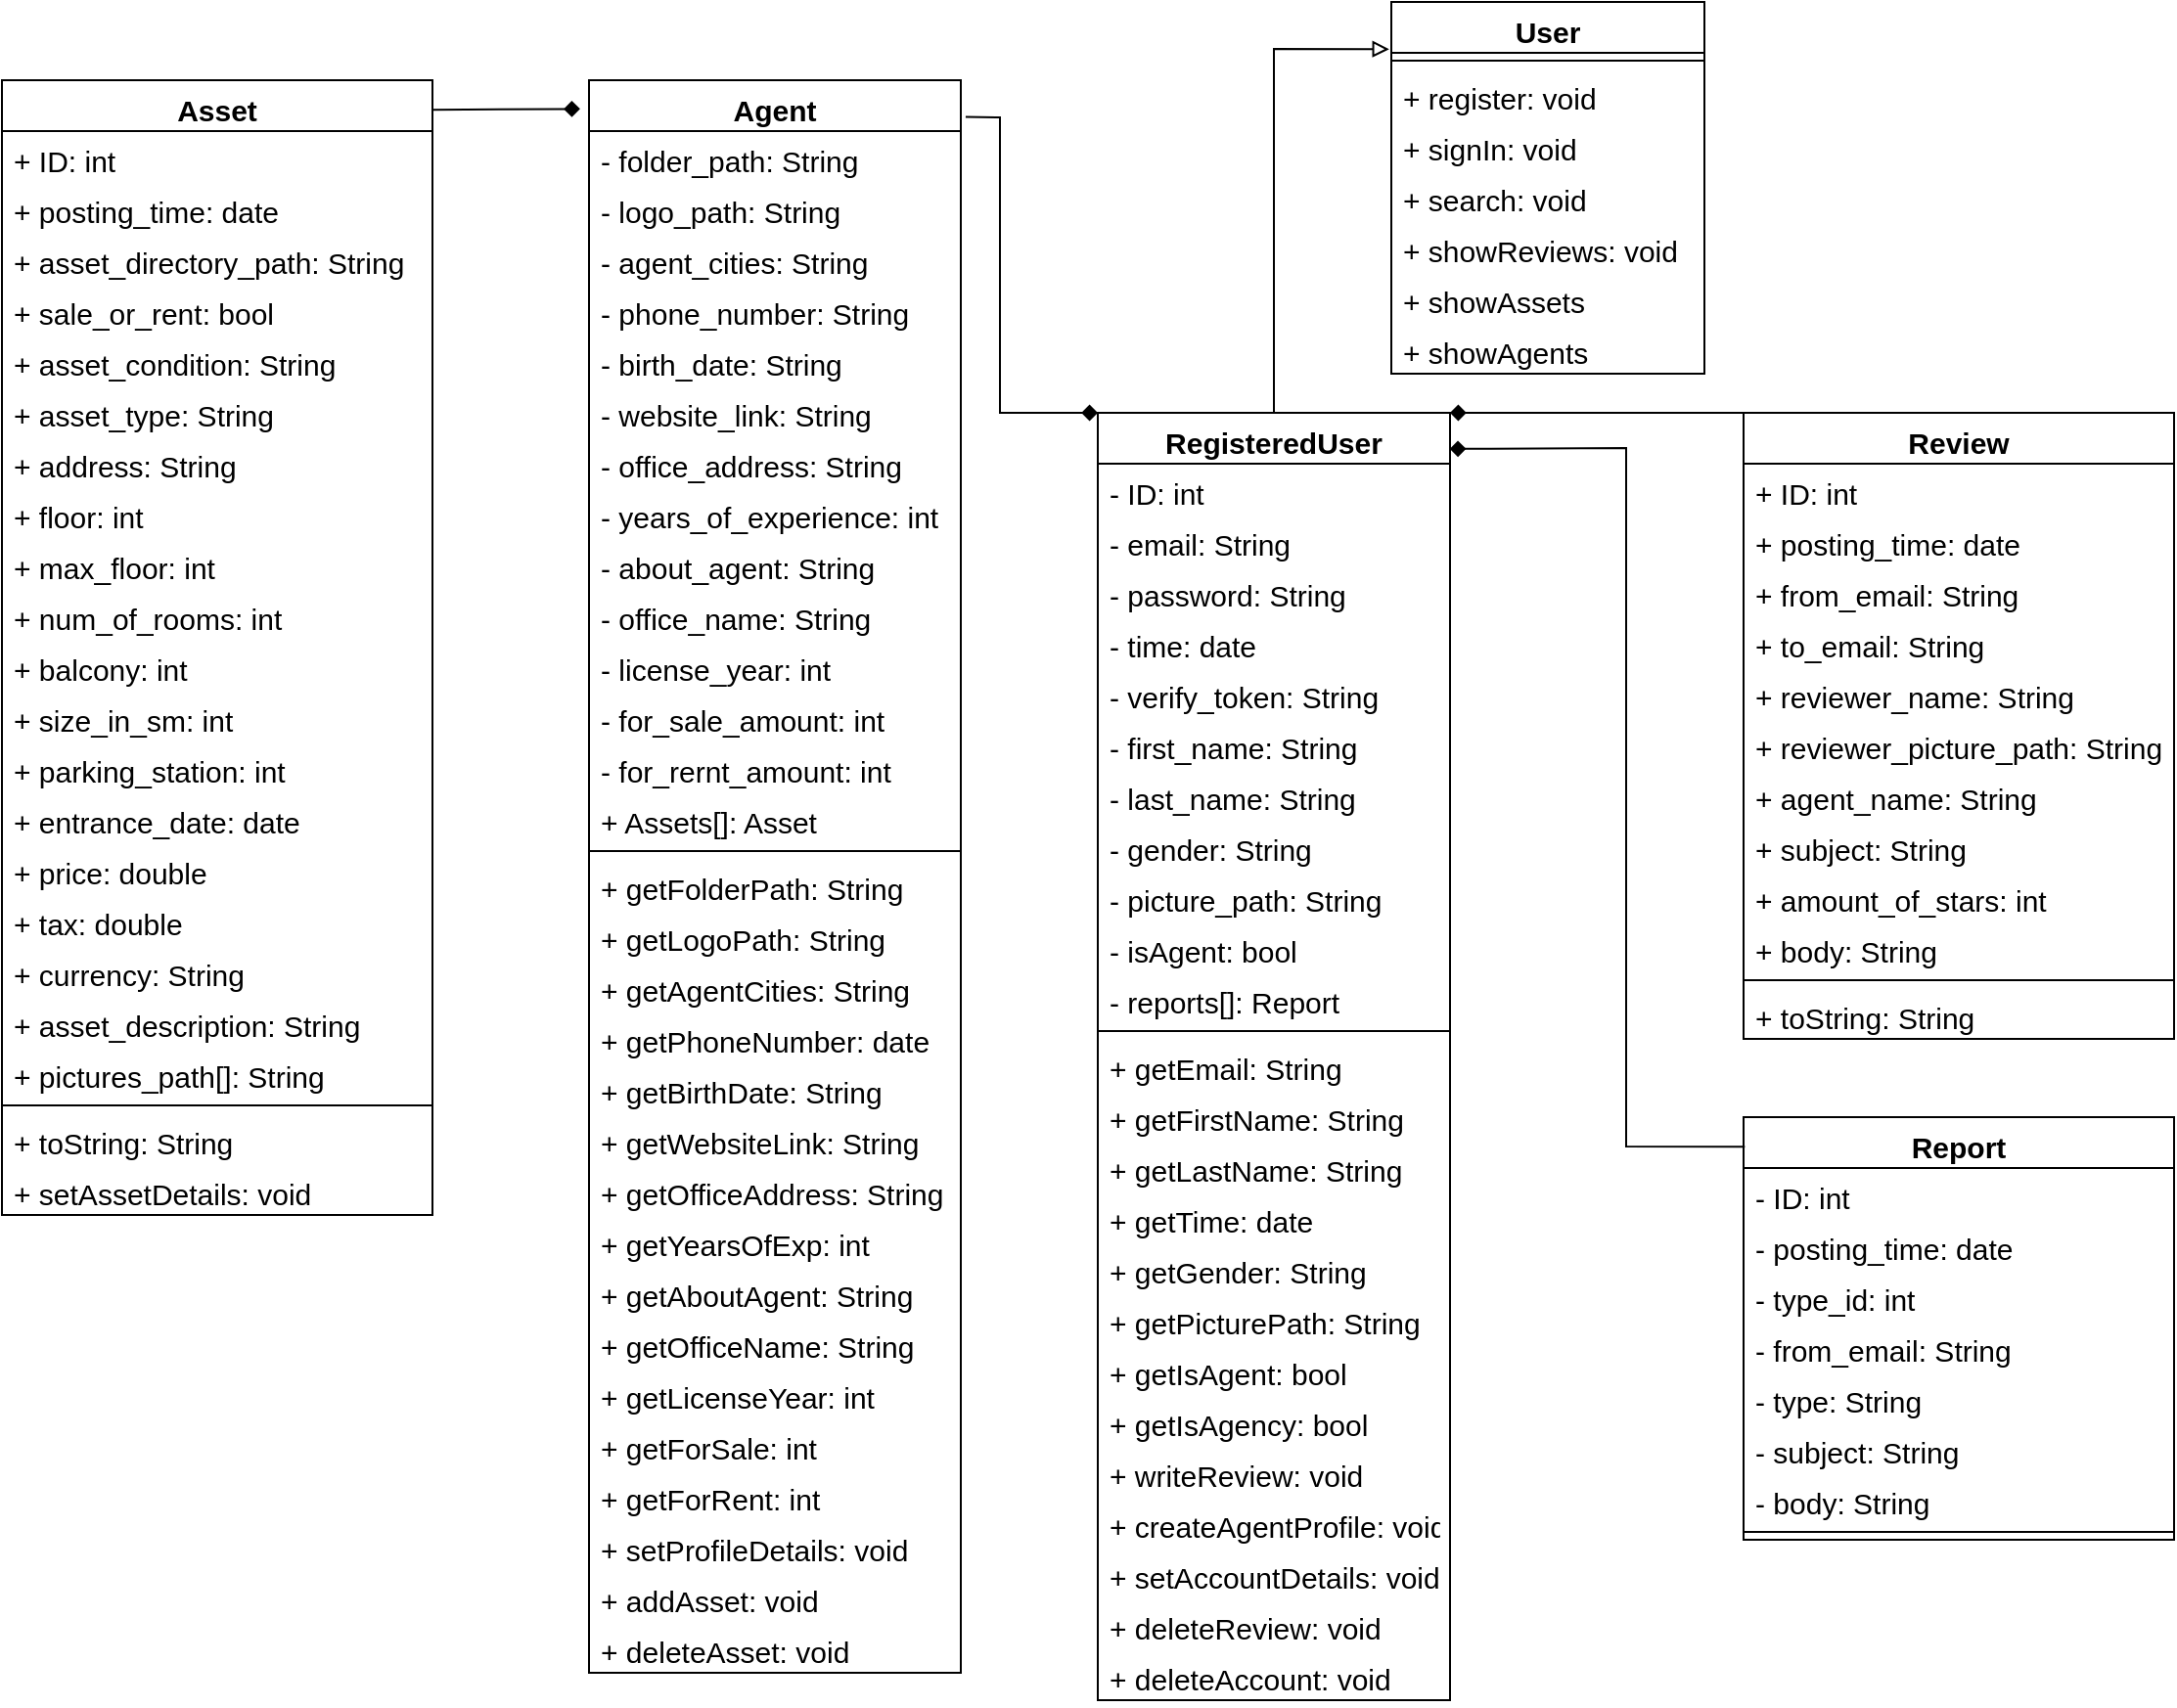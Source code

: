 <mxfile version="15.7.3" type="device"><diagram id="jvl4_gSGfDYLBmwODCph" name="‫עמוד-1‬"><mxGraphModel dx="1865" dy="641" grid="1" gridSize="10" guides="1" tooltips="1" connect="1" arrows="1" fold="1" page="1" pageScale="1" pageWidth="827" pageHeight="1169" math="0" shadow="0"><root><mxCell id="0"/><mxCell id="1" parent="0"/><mxCell id="wcH74OwwtQsYoIM8plvR-32" value="User" style="swimlane;fontStyle=1;align=center;verticalAlign=top;childLayout=stackLayout;horizontal=1;startSize=26;horizontalStack=0;resizeParent=1;resizeParentMax=0;resizeLast=0;collapsible=1;marginBottom=0;fontSize=15;" parent="1" vertex="1"><mxGeometry x="-70" y="140" width="160" height="190" as="geometry"/></mxCell><mxCell id="wcH74OwwtQsYoIM8plvR-34" value="" style="line;strokeWidth=1;fillColor=none;align=left;verticalAlign=middle;spacingTop=-1;spacingLeft=3;spacingRight=3;rotatable=0;labelPosition=right;points=[];portConstraint=eastwest;fontSize=15;" parent="wcH74OwwtQsYoIM8plvR-32" vertex="1"><mxGeometry y="26" width="160" height="8" as="geometry"/></mxCell><mxCell id="wcH74OwwtQsYoIM8plvR-40" value="+ register: void" style="text;strokeColor=none;fillColor=none;align=left;verticalAlign=top;spacingLeft=4;spacingRight=4;overflow=hidden;rotatable=0;points=[[0,0.5],[1,0.5]];portConstraint=eastwest;fontSize=15;" parent="wcH74OwwtQsYoIM8plvR-32" vertex="1"><mxGeometry y="34" width="160" height="26" as="geometry"/></mxCell><mxCell id="XqPEEJKNKeVrmT1EBq8Z-1" value="+ signIn: void" style="text;strokeColor=none;fillColor=none;align=left;verticalAlign=top;spacingLeft=4;spacingRight=4;overflow=hidden;rotatable=0;points=[[0,0.5],[1,0.5]];portConstraint=eastwest;fontSize=15;" parent="wcH74OwwtQsYoIM8plvR-32" vertex="1"><mxGeometry y="60" width="160" height="26" as="geometry"/></mxCell><mxCell id="wcH74OwwtQsYoIM8plvR-42" value="+ search: void" style="text;strokeColor=none;fillColor=none;align=left;verticalAlign=top;spacingLeft=4;spacingRight=4;overflow=hidden;rotatable=0;points=[[0,0.5],[1,0.5]];portConstraint=eastwest;fontSize=15;" parent="wcH74OwwtQsYoIM8plvR-32" vertex="1"><mxGeometry y="86" width="160" height="26" as="geometry"/></mxCell><mxCell id="wcH74OwwtQsYoIM8plvR-43" value="+ showReviews: void" style="text;strokeColor=none;fillColor=none;align=left;verticalAlign=top;spacingLeft=4;spacingRight=4;overflow=hidden;rotatable=0;points=[[0,0.5],[1,0.5]];portConstraint=eastwest;fontSize=15;" parent="wcH74OwwtQsYoIM8plvR-32" vertex="1"><mxGeometry y="112" width="160" height="26" as="geometry"/></mxCell><mxCell id="XqPEEJKNKeVrmT1EBq8Z-3" value="+ showAssets" style="text;strokeColor=none;fillColor=none;align=left;verticalAlign=top;spacingLeft=4;spacingRight=4;overflow=hidden;rotatable=0;points=[[0,0.5],[1,0.5]];portConstraint=eastwest;fontSize=15;" parent="wcH74OwwtQsYoIM8plvR-32" vertex="1"><mxGeometry y="138" width="160" height="26" as="geometry"/></mxCell><mxCell id="XqPEEJKNKeVrmT1EBq8Z-2" value="+ showAgents" style="text;strokeColor=none;fillColor=none;align=left;verticalAlign=top;spacingLeft=4;spacingRight=4;overflow=hidden;rotatable=0;points=[[0,0.5],[1,0.5]];portConstraint=eastwest;fontSize=15;" parent="wcH74OwwtQsYoIM8plvR-32" vertex="1"><mxGeometry y="164" width="160" height="26" as="geometry"/></mxCell><mxCell id="wcH74OwwtQsYoIM8plvR-49" value="RegisteredUser" style="swimlane;fontStyle=1;align=center;verticalAlign=top;childLayout=stackLayout;horizontal=1;startSize=26;horizontalStack=0;resizeParent=1;resizeParentMax=0;resizeLast=0;collapsible=1;marginBottom=0;fontSize=15;" parent="1" vertex="1"><mxGeometry x="-220" y="350" width="180" height="658" as="geometry"/></mxCell><mxCell id="wcH74OwwtQsYoIM8plvR-50" value="- ID: int" style="text;strokeColor=none;fillColor=none;align=left;verticalAlign=top;spacingLeft=4;spacingRight=4;overflow=hidden;rotatable=0;points=[[0,0.5],[1,0.5]];portConstraint=eastwest;fontSize=15;" parent="wcH74OwwtQsYoIM8plvR-49" vertex="1"><mxGeometry y="26" width="180" height="26" as="geometry"/></mxCell><mxCell id="wcH74OwwtQsYoIM8plvR-53" value="- email: String" style="text;strokeColor=none;fillColor=none;align=left;verticalAlign=top;spacingLeft=4;spacingRight=4;overflow=hidden;rotatable=0;points=[[0,0.5],[1,0.5]];portConstraint=eastwest;fontSize=15;" parent="wcH74OwwtQsYoIM8plvR-49" vertex="1"><mxGeometry y="52" width="180" height="26" as="geometry"/></mxCell><mxCell id="wcH74OwwtQsYoIM8plvR-54" value="- password: String" style="text;strokeColor=none;fillColor=none;align=left;verticalAlign=top;spacingLeft=4;spacingRight=4;overflow=hidden;rotatable=0;points=[[0,0.5],[1,0.5]];portConstraint=eastwest;fontSize=15;" parent="wcH74OwwtQsYoIM8plvR-49" vertex="1"><mxGeometry y="78" width="180" height="26" as="geometry"/></mxCell><mxCell id="wcH74OwwtQsYoIM8plvR-55" value="- time: date" style="text;strokeColor=none;fillColor=none;align=left;verticalAlign=top;spacingLeft=4;spacingRight=4;overflow=hidden;rotatable=0;points=[[0,0.5],[1,0.5]];portConstraint=eastwest;fontSize=15;" parent="wcH74OwwtQsYoIM8plvR-49" vertex="1"><mxGeometry y="104" width="180" height="26" as="geometry"/></mxCell><mxCell id="wcH74OwwtQsYoIM8plvR-56" value="- verify_token: String" style="text;strokeColor=none;fillColor=none;align=left;verticalAlign=top;spacingLeft=4;spacingRight=4;overflow=hidden;rotatable=0;points=[[0,0.5],[1,0.5]];portConstraint=eastwest;fontSize=15;" parent="wcH74OwwtQsYoIM8plvR-49" vertex="1"><mxGeometry y="130" width="180" height="26" as="geometry"/></mxCell><mxCell id="wcH74OwwtQsYoIM8plvR-57" value="- first_name: String" style="text;strokeColor=none;fillColor=none;align=left;verticalAlign=top;spacingLeft=4;spacingRight=4;overflow=hidden;rotatable=0;points=[[0,0.5],[1,0.5]];portConstraint=eastwest;fontSize=15;" parent="wcH74OwwtQsYoIM8plvR-49" vertex="1"><mxGeometry y="156" width="180" height="26" as="geometry"/></mxCell><mxCell id="wcH74OwwtQsYoIM8plvR-62" value="- last_name: String" style="text;strokeColor=none;fillColor=none;align=left;verticalAlign=top;spacingLeft=4;spacingRight=4;overflow=hidden;rotatable=0;points=[[0,0.5],[1,0.5]];portConstraint=eastwest;fontSize=15;" parent="wcH74OwwtQsYoIM8plvR-49" vertex="1"><mxGeometry y="182" width="180" height="26" as="geometry"/></mxCell><mxCell id="wcH74OwwtQsYoIM8plvR-61" value="- gender: String" style="text;strokeColor=none;fillColor=none;align=left;verticalAlign=top;spacingLeft=4;spacingRight=4;overflow=hidden;rotatable=0;points=[[0,0.5],[1,0.5]];portConstraint=eastwest;fontSize=15;" parent="wcH74OwwtQsYoIM8plvR-49" vertex="1"><mxGeometry y="208" width="180" height="26" as="geometry"/></mxCell><mxCell id="wcH74OwwtQsYoIM8plvR-60" value="- picture_path: String" style="text;strokeColor=none;fillColor=none;align=left;verticalAlign=top;spacingLeft=4;spacingRight=4;overflow=hidden;rotatable=0;points=[[0,0.5],[1,0.5]];portConstraint=eastwest;fontSize=15;" parent="wcH74OwwtQsYoIM8plvR-49" vertex="1"><mxGeometry y="234" width="180" height="26" as="geometry"/></mxCell><mxCell id="wcH74OwwtQsYoIM8plvR-59" value="- isAgent: bool" style="text;strokeColor=none;fillColor=none;align=left;verticalAlign=top;spacingLeft=4;spacingRight=4;overflow=hidden;rotatable=0;points=[[0,0.5],[1,0.5]];portConstraint=eastwest;fontSize=15;" parent="wcH74OwwtQsYoIM8plvR-49" vertex="1"><mxGeometry y="260" width="180" height="26" as="geometry"/></mxCell><mxCell id="wcH74OwwtQsYoIM8plvR-203" value="- reports[]: Report" style="text;strokeColor=none;fillColor=none;align=left;verticalAlign=top;spacingLeft=4;spacingRight=4;overflow=hidden;rotatable=0;points=[[0,0.5],[1,0.5]];portConstraint=eastwest;fontSize=15;" parent="wcH74OwwtQsYoIM8plvR-49" vertex="1"><mxGeometry y="286" width="180" height="26" as="geometry"/></mxCell><mxCell id="wcH74OwwtQsYoIM8plvR-51" value="" style="line;strokeWidth=1;fillColor=none;align=left;verticalAlign=middle;spacingTop=-1;spacingLeft=3;spacingRight=3;rotatable=0;labelPosition=right;points=[];portConstraint=eastwest;fontSize=15;" parent="wcH74OwwtQsYoIM8plvR-49" vertex="1"><mxGeometry y="312" width="180" height="8" as="geometry"/></mxCell><mxCell id="wcH74OwwtQsYoIM8plvR-52" value="+ getEmail: String" style="text;strokeColor=none;fillColor=none;align=left;verticalAlign=top;spacingLeft=4;spacingRight=4;overflow=hidden;rotatable=0;points=[[0,0.5],[1,0.5]];portConstraint=eastwest;fontSize=15;" parent="wcH74OwwtQsYoIM8plvR-49" vertex="1"><mxGeometry y="320" width="180" height="26" as="geometry"/></mxCell><mxCell id="wcH74OwwtQsYoIM8plvR-67" value="+ getFirstName: String" style="text;strokeColor=none;fillColor=none;align=left;verticalAlign=top;spacingLeft=4;spacingRight=4;overflow=hidden;rotatable=0;points=[[0,0.5],[1,0.5]];portConstraint=eastwest;fontSize=15;" parent="wcH74OwwtQsYoIM8plvR-49" vertex="1"><mxGeometry y="346" width="180" height="26" as="geometry"/></mxCell><mxCell id="wcH74OwwtQsYoIM8plvR-66" value="+ getLastName: String" style="text;strokeColor=none;fillColor=none;align=left;verticalAlign=top;spacingLeft=4;spacingRight=4;overflow=hidden;rotatable=0;points=[[0,0.5],[1,0.5]];portConstraint=eastwest;fontSize=15;" parent="wcH74OwwtQsYoIM8plvR-49" vertex="1"><mxGeometry y="372" width="180" height="26" as="geometry"/></mxCell><mxCell id="wcH74OwwtQsYoIM8plvR-65" value="+ getTime: date" style="text;strokeColor=none;fillColor=none;align=left;verticalAlign=top;spacingLeft=4;spacingRight=4;overflow=hidden;rotatable=0;points=[[0,0.5],[1,0.5]];portConstraint=eastwest;fontSize=15;" parent="wcH74OwwtQsYoIM8plvR-49" vertex="1"><mxGeometry y="398" width="180" height="26" as="geometry"/></mxCell><mxCell id="wcH74OwwtQsYoIM8plvR-64" value="+ getGender: String" style="text;strokeColor=none;fillColor=none;align=left;verticalAlign=top;spacingLeft=4;spacingRight=4;overflow=hidden;rotatable=0;points=[[0,0.5],[1,0.5]];portConstraint=eastwest;fontSize=15;" parent="wcH74OwwtQsYoIM8plvR-49" vertex="1"><mxGeometry y="424" width="180" height="26" as="geometry"/></mxCell><mxCell id="wcH74OwwtQsYoIM8plvR-63" value="+ getPicturePath: String" style="text;strokeColor=none;fillColor=none;align=left;verticalAlign=top;spacingLeft=4;spacingRight=4;overflow=hidden;rotatable=0;points=[[0,0.5],[1,0.5]];portConstraint=eastwest;fontSize=15;" parent="wcH74OwwtQsYoIM8plvR-49" vertex="1"><mxGeometry y="450" width="180" height="26" as="geometry"/></mxCell><mxCell id="wcH74OwwtQsYoIM8plvR-74" value="+ getIsAgent: bool" style="text;strokeColor=none;fillColor=none;align=left;verticalAlign=top;spacingLeft=4;spacingRight=4;overflow=hidden;rotatable=0;points=[[0,0.5],[1,0.5]];portConstraint=eastwest;fontSize=15;" parent="wcH74OwwtQsYoIM8plvR-49" vertex="1"><mxGeometry y="476" width="180" height="26" as="geometry"/></mxCell><mxCell id="wcH74OwwtQsYoIM8plvR-73" value="+ getIsAgency: bool" style="text;strokeColor=none;fillColor=none;align=left;verticalAlign=top;spacingLeft=4;spacingRight=4;overflow=hidden;rotatable=0;points=[[0,0.5],[1,0.5]];portConstraint=eastwest;fontSize=15;" parent="wcH74OwwtQsYoIM8plvR-49" vertex="1"><mxGeometry y="502" width="180" height="26" as="geometry"/></mxCell><mxCell id="wcH74OwwtQsYoIM8plvR-72" value="+ writeReview: void" style="text;strokeColor=none;fillColor=none;align=left;verticalAlign=top;spacingLeft=4;spacingRight=4;overflow=hidden;rotatable=0;points=[[0,0.5],[1,0.5]];portConstraint=eastwest;fontSize=15;" parent="wcH74OwwtQsYoIM8plvR-49" vertex="1"><mxGeometry y="528" width="180" height="26" as="geometry"/></mxCell><mxCell id="wcH74OwwtQsYoIM8plvR-71" value="+ createAgentProfile: void" style="text;strokeColor=none;fillColor=none;align=left;verticalAlign=top;spacingLeft=4;spacingRight=4;overflow=hidden;rotatable=0;points=[[0,0.5],[1,0.5]];portConstraint=eastwest;fontSize=15;" parent="wcH74OwwtQsYoIM8plvR-49" vertex="1"><mxGeometry y="554" width="180" height="26" as="geometry"/></mxCell><mxCell id="wcH74OwwtQsYoIM8plvR-70" value="+ setAccountDetails: void" style="text;strokeColor=none;fillColor=none;align=left;verticalAlign=top;spacingLeft=4;spacingRight=4;overflow=hidden;rotatable=0;points=[[0,0.5],[1,0.5]];portConstraint=eastwest;fontSize=15;" parent="wcH74OwwtQsYoIM8plvR-49" vertex="1"><mxGeometry y="580" width="180" height="26" as="geometry"/></mxCell><mxCell id="wcH74OwwtQsYoIM8plvR-69" value="+ deleteReview: void" style="text;strokeColor=none;fillColor=none;align=left;verticalAlign=top;spacingLeft=4;spacingRight=4;overflow=hidden;rotatable=0;points=[[0,0.5],[1,0.5]];portConstraint=eastwest;fontSize=15;" parent="wcH74OwwtQsYoIM8plvR-49" vertex="1"><mxGeometry y="606" width="180" height="26" as="geometry"/></mxCell><mxCell id="wcH74OwwtQsYoIM8plvR-68" value="+ deleteAccount: void" style="text;strokeColor=none;fillColor=none;align=left;verticalAlign=top;spacingLeft=4;spacingRight=4;overflow=hidden;rotatable=0;points=[[0,0.5],[1,0.5]];portConstraint=eastwest;fontSize=15;" parent="wcH74OwwtQsYoIM8plvR-49" vertex="1"><mxGeometry y="632" width="180" height="26" as="geometry"/></mxCell><mxCell id="wcH74OwwtQsYoIM8plvR-75" value="Agent" style="swimlane;fontStyle=1;align=center;verticalAlign=top;childLayout=stackLayout;horizontal=1;startSize=26;horizontalStack=0;resizeParent=1;resizeParentMax=0;resizeLast=0;collapsible=1;marginBottom=0;fontSize=15;" parent="1" vertex="1"><mxGeometry x="-480" y="180" width="190" height="814" as="geometry"/></mxCell><mxCell id="wcH74OwwtQsYoIM8plvR-78" value="- folder_path: String" style="text;strokeColor=none;fillColor=none;align=left;verticalAlign=top;spacingLeft=4;spacingRight=4;overflow=hidden;rotatable=0;points=[[0,0.5],[1,0.5]];portConstraint=eastwest;fontSize=15;" parent="wcH74OwwtQsYoIM8plvR-75" vertex="1"><mxGeometry y="26" width="190" height="26" as="geometry"/></mxCell><mxCell id="wcH74OwwtQsYoIM8plvR-79" value="- logo_path: String" style="text;strokeColor=none;fillColor=none;align=left;verticalAlign=top;spacingLeft=4;spacingRight=4;overflow=hidden;rotatable=0;points=[[0,0.5],[1,0.5]];portConstraint=eastwest;fontSize=15;" parent="wcH74OwwtQsYoIM8plvR-75" vertex="1"><mxGeometry y="52" width="190" height="26" as="geometry"/></mxCell><mxCell id="wcH74OwwtQsYoIM8plvR-80" value="- agent_cities: String" style="text;strokeColor=none;fillColor=none;align=left;verticalAlign=top;spacingLeft=4;spacingRight=4;overflow=hidden;rotatable=0;points=[[0,0.5],[1,0.5]];portConstraint=eastwest;fontSize=15;" parent="wcH74OwwtQsYoIM8plvR-75" vertex="1"><mxGeometry y="78" width="190" height="26" as="geometry"/></mxCell><mxCell id="wcH74OwwtQsYoIM8plvR-81" value="- phone_number: String" style="text;strokeColor=none;fillColor=none;align=left;verticalAlign=top;spacingLeft=4;spacingRight=4;overflow=hidden;rotatable=0;points=[[0,0.5],[1,0.5]];portConstraint=eastwest;fontSize=15;" parent="wcH74OwwtQsYoIM8plvR-75" vertex="1"><mxGeometry y="104" width="190" height="26" as="geometry"/></mxCell><mxCell id="wcH74OwwtQsYoIM8plvR-82" value="- birth_date: String" style="text;strokeColor=none;fillColor=none;align=left;verticalAlign=top;spacingLeft=4;spacingRight=4;overflow=hidden;rotatable=0;points=[[0,0.5],[1,0.5]];portConstraint=eastwest;fontSize=15;" parent="wcH74OwwtQsYoIM8plvR-75" vertex="1"><mxGeometry y="130" width="190" height="26" as="geometry"/></mxCell><mxCell id="wcH74OwwtQsYoIM8plvR-83" value="- website_link: String" style="text;strokeColor=none;fillColor=none;align=left;verticalAlign=top;spacingLeft=4;spacingRight=4;overflow=hidden;rotatable=0;points=[[0,0.5],[1,0.5]];portConstraint=eastwest;fontSize=15;" parent="wcH74OwwtQsYoIM8plvR-75" vertex="1"><mxGeometry y="156" width="190" height="26" as="geometry"/></mxCell><mxCell id="wcH74OwwtQsYoIM8plvR-84" value="- office_address: String" style="text;strokeColor=none;fillColor=none;align=left;verticalAlign=top;spacingLeft=4;spacingRight=4;overflow=hidden;rotatable=0;points=[[0,0.5],[1,0.5]];portConstraint=eastwest;fontSize=15;" parent="wcH74OwwtQsYoIM8plvR-75" vertex="1"><mxGeometry y="182" width="190" height="26" as="geometry"/></mxCell><mxCell id="wcH74OwwtQsYoIM8plvR-85" value="- years_of_experience: int" style="text;strokeColor=none;fillColor=none;align=left;verticalAlign=top;spacingLeft=4;spacingRight=4;overflow=hidden;rotatable=0;points=[[0,0.5],[1,0.5]];portConstraint=eastwest;fontSize=15;" parent="wcH74OwwtQsYoIM8plvR-75" vertex="1"><mxGeometry y="208" width="190" height="26" as="geometry"/></mxCell><mxCell id="wcH74OwwtQsYoIM8plvR-86" value="- about_agent: String" style="text;strokeColor=none;fillColor=none;align=left;verticalAlign=top;spacingLeft=4;spacingRight=4;overflow=hidden;rotatable=0;points=[[0,0.5],[1,0.5]];portConstraint=eastwest;fontSize=15;" parent="wcH74OwwtQsYoIM8plvR-75" vertex="1"><mxGeometry y="234" width="190" height="26" as="geometry"/></mxCell><mxCell id="wcH74OwwtQsYoIM8plvR-108" value="- office_name: String        " style="text;strokeColor=none;fillColor=none;align=left;verticalAlign=top;spacingLeft=4;spacingRight=4;overflow=hidden;rotatable=0;points=[[0,0.5],[1,0.5]];portConstraint=eastwest;fontSize=15;" parent="wcH74OwwtQsYoIM8plvR-75" vertex="1"><mxGeometry y="260" width="190" height="26" as="geometry"/></mxCell><mxCell id="wcH74OwwtQsYoIM8plvR-107" value="- license_year: int" style="text;strokeColor=none;fillColor=none;align=left;verticalAlign=top;spacingLeft=4;spacingRight=4;overflow=hidden;rotatable=0;points=[[0,0.5],[1,0.5]];portConstraint=eastwest;fontSize=15;" parent="wcH74OwwtQsYoIM8plvR-75" vertex="1"><mxGeometry y="286" width="190" height="26" as="geometry"/></mxCell><mxCell id="wcH74OwwtQsYoIM8plvR-106" value="- for_sale_amount: int" style="text;strokeColor=none;fillColor=none;align=left;verticalAlign=top;spacingLeft=4;spacingRight=4;overflow=hidden;rotatable=0;points=[[0,0.5],[1,0.5]];portConstraint=eastwest;fontSize=15;" parent="wcH74OwwtQsYoIM8plvR-75" vertex="1"><mxGeometry y="312" width="190" height="26" as="geometry"/></mxCell><mxCell id="wcH74OwwtQsYoIM8plvR-105" value="- for_rernt_amount: int" style="text;strokeColor=none;fillColor=none;align=left;verticalAlign=top;spacingLeft=4;spacingRight=4;overflow=hidden;rotatable=0;points=[[0,0.5],[1,0.5]];portConstraint=eastwest;fontSize=15;" parent="wcH74OwwtQsYoIM8plvR-75" vertex="1"><mxGeometry y="338" width="190" height="26" as="geometry"/></mxCell><mxCell id="wcH74OwwtQsYoIM8plvR-110" value="+ Assets[]: Asset" style="text;strokeColor=none;fillColor=none;align=left;verticalAlign=top;spacingLeft=4;spacingRight=4;overflow=hidden;rotatable=0;points=[[0,0.5],[1,0.5]];portConstraint=eastwest;fontSize=15;" parent="wcH74OwwtQsYoIM8plvR-75" vertex="1"><mxGeometry y="364" width="190" height="26" as="geometry"/></mxCell><mxCell id="wcH74OwwtQsYoIM8plvR-87" value="" style="line;strokeWidth=1;fillColor=none;align=left;verticalAlign=middle;spacingTop=-1;spacingLeft=3;spacingRight=3;rotatable=0;labelPosition=right;points=[];portConstraint=eastwest;fontSize=15;" parent="wcH74OwwtQsYoIM8plvR-75" vertex="1"><mxGeometry y="390" width="190" height="8" as="geometry"/></mxCell><mxCell id="wcH74OwwtQsYoIM8plvR-88" value="+ getFolderPath: String" style="text;strokeColor=none;fillColor=none;align=left;verticalAlign=top;spacingLeft=4;spacingRight=4;overflow=hidden;rotatable=0;points=[[0,0.5],[1,0.5]];portConstraint=eastwest;fontSize=15;" parent="wcH74OwwtQsYoIM8plvR-75" vertex="1"><mxGeometry y="398" width="190" height="26" as="geometry"/></mxCell><mxCell id="wcH74OwwtQsYoIM8plvR-89" value="+ getLogoPath: String" style="text;strokeColor=none;fillColor=none;align=left;verticalAlign=top;spacingLeft=4;spacingRight=4;overflow=hidden;rotatable=0;points=[[0,0.5],[1,0.5]];portConstraint=eastwest;fontSize=15;" parent="wcH74OwwtQsYoIM8plvR-75" vertex="1"><mxGeometry y="424" width="190" height="26" as="geometry"/></mxCell><mxCell id="wcH74OwwtQsYoIM8plvR-90" value="+ getAgentCities: String" style="text;strokeColor=none;fillColor=none;align=left;verticalAlign=top;spacingLeft=4;spacingRight=4;overflow=hidden;rotatable=0;points=[[0,0.5],[1,0.5]];portConstraint=eastwest;fontSize=15;" parent="wcH74OwwtQsYoIM8plvR-75" vertex="1"><mxGeometry y="450" width="190" height="26" as="geometry"/></mxCell><mxCell id="wcH74OwwtQsYoIM8plvR-91" value="+ getPhoneNumber: date" style="text;strokeColor=none;fillColor=none;align=left;verticalAlign=top;spacingLeft=4;spacingRight=4;overflow=hidden;rotatable=0;points=[[0,0.5],[1,0.5]];portConstraint=eastwest;fontSize=15;" parent="wcH74OwwtQsYoIM8plvR-75" vertex="1"><mxGeometry y="476" width="190" height="26" as="geometry"/></mxCell><mxCell id="wcH74OwwtQsYoIM8plvR-92" value="+ getBirthDate: String" style="text;strokeColor=none;fillColor=none;align=left;verticalAlign=top;spacingLeft=4;spacingRight=4;overflow=hidden;rotatable=0;points=[[0,0.5],[1,0.5]];portConstraint=eastwest;fontSize=15;" parent="wcH74OwwtQsYoIM8plvR-75" vertex="1"><mxGeometry y="502" width="190" height="26" as="geometry"/></mxCell><mxCell id="wcH74OwwtQsYoIM8plvR-93" value="+ getWebsiteLink: String" style="text;strokeColor=none;fillColor=none;align=left;verticalAlign=top;spacingLeft=4;spacingRight=4;overflow=hidden;rotatable=0;points=[[0,0.5],[1,0.5]];portConstraint=eastwest;fontSize=15;" parent="wcH74OwwtQsYoIM8plvR-75" vertex="1"><mxGeometry y="528" width="190" height="26" as="geometry"/></mxCell><mxCell id="wcH74OwwtQsYoIM8plvR-94" value="+ getOfficeAddress: String" style="text;strokeColor=none;fillColor=none;align=left;verticalAlign=top;spacingLeft=4;spacingRight=4;overflow=hidden;rotatable=0;points=[[0,0.5],[1,0.5]];portConstraint=eastwest;fontSize=15;" parent="wcH74OwwtQsYoIM8plvR-75" vertex="1"><mxGeometry y="554" width="190" height="26" as="geometry"/></mxCell><mxCell id="wcH74OwwtQsYoIM8plvR-95" value="+ getYearsOfExp: int" style="text;strokeColor=none;fillColor=none;align=left;verticalAlign=top;spacingLeft=4;spacingRight=4;overflow=hidden;rotatable=0;points=[[0,0.5],[1,0.5]];portConstraint=eastwest;fontSize=15;" parent="wcH74OwwtQsYoIM8plvR-75" vertex="1"><mxGeometry y="580" width="190" height="26" as="geometry"/></mxCell><mxCell id="wcH74OwwtQsYoIM8plvR-96" value="+ getAboutAgent: String" style="text;strokeColor=none;fillColor=none;align=left;verticalAlign=top;spacingLeft=4;spacingRight=4;overflow=hidden;rotatable=0;points=[[0,0.5],[1,0.5]];portConstraint=eastwest;fontSize=15;" parent="wcH74OwwtQsYoIM8plvR-75" vertex="1"><mxGeometry y="606" width="190" height="26" as="geometry"/></mxCell><mxCell id="wcH74OwwtQsYoIM8plvR-97" value="+ getOfficeName: String" style="text;strokeColor=none;fillColor=none;align=left;verticalAlign=top;spacingLeft=4;spacingRight=4;overflow=hidden;rotatable=0;points=[[0,0.5],[1,0.5]];portConstraint=eastwest;fontSize=15;" parent="wcH74OwwtQsYoIM8plvR-75" vertex="1"><mxGeometry y="632" width="190" height="26" as="geometry"/></mxCell><mxCell id="wcH74OwwtQsYoIM8plvR-98" value="+ getLicenseYear: int" style="text;strokeColor=none;fillColor=none;align=left;verticalAlign=top;spacingLeft=4;spacingRight=4;overflow=hidden;rotatable=0;points=[[0,0.5],[1,0.5]];portConstraint=eastwest;fontSize=15;" parent="wcH74OwwtQsYoIM8plvR-75" vertex="1"><mxGeometry y="658" width="190" height="26" as="geometry"/></mxCell><mxCell id="wcH74OwwtQsYoIM8plvR-99" value="+ getForSale: int" style="text;strokeColor=none;fillColor=none;align=left;verticalAlign=top;spacingLeft=4;spacingRight=4;overflow=hidden;rotatable=0;points=[[0,0.5],[1,0.5]];portConstraint=eastwest;fontSize=15;" parent="wcH74OwwtQsYoIM8plvR-75" vertex="1"><mxGeometry y="684" width="190" height="26" as="geometry"/></mxCell><mxCell id="wcH74OwwtQsYoIM8plvR-100" value="+ getForRent: int" style="text;strokeColor=none;fillColor=none;align=left;verticalAlign=top;spacingLeft=4;spacingRight=4;overflow=hidden;rotatable=0;points=[[0,0.5],[1,0.5]];portConstraint=eastwest;fontSize=15;" parent="wcH74OwwtQsYoIM8plvR-75" vertex="1"><mxGeometry y="710" width="190" height="26" as="geometry"/></mxCell><mxCell id="wcH74OwwtQsYoIM8plvR-114" value="+ setProfileDetails: void" style="text;strokeColor=none;fillColor=none;align=left;verticalAlign=top;spacingLeft=4;spacingRight=4;overflow=hidden;rotatable=0;points=[[0,0.5],[1,0.5]];portConstraint=eastwest;fontSize=15;" parent="wcH74OwwtQsYoIM8plvR-75" vertex="1"><mxGeometry y="736" width="190" height="26" as="geometry"/></mxCell><mxCell id="wcH74OwwtQsYoIM8plvR-113" value="+ addAsset: void" style="text;strokeColor=none;fillColor=none;align=left;verticalAlign=top;spacingLeft=4;spacingRight=4;overflow=hidden;rotatable=0;points=[[0,0.5],[1,0.5]];portConstraint=eastwest;fontSize=15;" parent="wcH74OwwtQsYoIM8plvR-75" vertex="1"><mxGeometry y="762" width="190" height="26" as="geometry"/></mxCell><mxCell id="wcH74OwwtQsYoIM8plvR-111" value="+ deleteAsset: void" style="text;strokeColor=none;fillColor=none;align=left;verticalAlign=top;spacingLeft=4;spacingRight=4;overflow=hidden;rotatable=0;points=[[0,0.5],[1,0.5]];portConstraint=eastwest;fontSize=15;" parent="wcH74OwwtQsYoIM8plvR-75" vertex="1"><mxGeometry y="788" width="190" height="26" as="geometry"/></mxCell><mxCell id="wcH74OwwtQsYoIM8plvR-101" value="" style="endArrow=block;html=1;rounded=0;exitX=0.5;exitY=0;exitDx=0;exitDy=0;entryX=-0.007;entryY=0.127;entryDx=0;entryDy=0;entryPerimeter=0;endFill=0;fontSize=15;" parent="1" source="wcH74OwwtQsYoIM8plvR-49" target="wcH74OwwtQsYoIM8plvR-32" edge="1"><mxGeometry width="50" height="50" relative="1" as="geometry"><mxPoint x="-170" y="530" as="sourcePoint"/><mxPoint x="-120" y="480" as="targetPoint"/><Array as="points"><mxPoint x="-130" y="164"/></Array></mxGeometry></mxCell><mxCell id="wcH74OwwtQsYoIM8plvR-102" value="" style="endArrow=diamond;html=1;rounded=0;exitX=1.013;exitY=0.023;exitDx=0;exitDy=0;entryX=0;entryY=0;entryDx=0;entryDy=0;endFill=1;exitPerimeter=0;fontSize=15;" parent="1" source="wcH74OwwtQsYoIM8plvR-75" target="wcH74OwwtQsYoIM8plvR-49" edge="1"><mxGeometry width="50" height="50" relative="1" as="geometry"><mxPoint x="-150" y="362" as="sourcePoint"/><mxPoint x="8.88" y="214.224" as="targetPoint"/><Array as="points"><mxPoint x="-270" y="199"/><mxPoint x="-270" y="350"/></Array></mxGeometry></mxCell><mxCell id="wcH74OwwtQsYoIM8plvR-116" value="Asset" style="swimlane;fontStyle=1;align=center;verticalAlign=top;childLayout=stackLayout;horizontal=1;startSize=26;horizontalStack=0;resizeParent=1;resizeParentMax=0;resizeLast=0;collapsible=1;marginBottom=0;fontSize=15;" parent="1" vertex="1"><mxGeometry x="-780" y="180" width="220" height="580" as="geometry"/></mxCell><mxCell id="wcH74OwwtQsYoIM8plvR-117" value="+ ID: int" style="text;strokeColor=none;fillColor=none;align=left;verticalAlign=top;spacingLeft=4;spacingRight=4;overflow=hidden;rotatable=0;points=[[0,0.5],[1,0.5]];portConstraint=eastwest;fontSize=15;" parent="wcH74OwwtQsYoIM8plvR-116" vertex="1"><mxGeometry y="26" width="220" height="26" as="geometry"/></mxCell><mxCell id="wcH74OwwtQsYoIM8plvR-118" value="+ posting_time: date" style="text;strokeColor=none;fillColor=none;align=left;verticalAlign=top;spacingLeft=4;spacingRight=4;overflow=hidden;rotatable=0;points=[[0,0.5],[1,0.5]];portConstraint=eastwest;fontSize=15;" parent="wcH74OwwtQsYoIM8plvR-116" vertex="1"><mxGeometry y="52" width="220" height="26" as="geometry"/></mxCell><mxCell id="wcH74OwwtQsYoIM8plvR-119" value="+ asset_directory_path: String" style="text;strokeColor=none;fillColor=none;align=left;verticalAlign=top;spacingLeft=4;spacingRight=4;overflow=hidden;rotatable=0;points=[[0,0.5],[1,0.5]];portConstraint=eastwest;fontSize=15;" parent="wcH74OwwtQsYoIM8plvR-116" vertex="1"><mxGeometry y="78" width="220" height="26" as="geometry"/></mxCell><mxCell id="wcH74OwwtQsYoIM8plvR-120" value="+ sale_or_rent: bool" style="text;strokeColor=none;fillColor=none;align=left;verticalAlign=top;spacingLeft=4;spacingRight=4;overflow=hidden;rotatable=0;points=[[0,0.5],[1,0.5]];portConstraint=eastwest;fontSize=15;" parent="wcH74OwwtQsYoIM8plvR-116" vertex="1"><mxGeometry y="104" width="220" height="26" as="geometry"/></mxCell><mxCell id="wcH74OwwtQsYoIM8plvR-121" value="+ asset_condition: String" style="text;strokeColor=none;fillColor=none;align=left;verticalAlign=top;spacingLeft=4;spacingRight=4;overflow=hidden;rotatable=0;points=[[0,0.5],[1,0.5]];portConstraint=eastwest;fontSize=15;" parent="wcH74OwwtQsYoIM8plvR-116" vertex="1"><mxGeometry y="130" width="220" height="26" as="geometry"/></mxCell><mxCell id="wcH74OwwtQsYoIM8plvR-122" value="+ asset_type: String" style="text;strokeColor=none;fillColor=none;align=left;verticalAlign=top;spacingLeft=4;spacingRight=4;overflow=hidden;rotatable=0;points=[[0,0.5],[1,0.5]];portConstraint=eastwest;fontSize=15;" parent="wcH74OwwtQsYoIM8plvR-116" vertex="1"><mxGeometry y="156" width="220" height="26" as="geometry"/></mxCell><mxCell id="wcH74OwwtQsYoIM8plvR-123" value="+ address: String" style="text;strokeColor=none;fillColor=none;align=left;verticalAlign=top;spacingLeft=4;spacingRight=4;overflow=hidden;rotatable=0;points=[[0,0.5],[1,0.5]];portConstraint=eastwest;fontSize=15;" parent="wcH74OwwtQsYoIM8plvR-116" vertex="1"><mxGeometry y="182" width="220" height="26" as="geometry"/></mxCell><mxCell id="wcH74OwwtQsYoIM8plvR-124" value="+ floor: int" style="text;strokeColor=none;fillColor=none;align=left;verticalAlign=top;spacingLeft=4;spacingRight=4;overflow=hidden;rotatable=0;points=[[0,0.5],[1,0.5]];portConstraint=eastwest;fontSize=15;" parent="wcH74OwwtQsYoIM8plvR-116" vertex="1"><mxGeometry y="208" width="220" height="26" as="geometry"/></mxCell><mxCell id="wcH74OwwtQsYoIM8plvR-125" value="+ max_floor: int" style="text;strokeColor=none;fillColor=none;align=left;verticalAlign=top;spacingLeft=4;spacingRight=4;overflow=hidden;rotatable=0;points=[[0,0.5],[1,0.5]];portConstraint=eastwest;fontSize=15;" parent="wcH74OwwtQsYoIM8plvR-116" vertex="1"><mxGeometry y="234" width="220" height="26" as="geometry"/></mxCell><mxCell id="wcH74OwwtQsYoIM8plvR-126" value="+ num_of_rooms: int" style="text;strokeColor=none;fillColor=none;align=left;verticalAlign=top;spacingLeft=4;spacingRight=4;overflow=hidden;rotatable=0;points=[[0,0.5],[1,0.5]];portConstraint=eastwest;fontSize=15;" parent="wcH74OwwtQsYoIM8plvR-116" vertex="1"><mxGeometry y="260" width="220" height="26" as="geometry"/></mxCell><mxCell id="wcH74OwwtQsYoIM8plvR-127" value="+ balcony: int" style="text;strokeColor=none;fillColor=none;align=left;verticalAlign=top;spacingLeft=4;spacingRight=4;overflow=hidden;rotatable=0;points=[[0,0.5],[1,0.5]];portConstraint=eastwest;fontSize=15;" parent="wcH74OwwtQsYoIM8plvR-116" vertex="1"><mxGeometry y="286" width="220" height="26" as="geometry"/></mxCell><mxCell id="wcH74OwwtQsYoIM8plvR-128" value="+ size_in_sm: int" style="text;strokeColor=none;fillColor=none;align=left;verticalAlign=top;spacingLeft=4;spacingRight=4;overflow=hidden;rotatable=0;points=[[0,0.5],[1,0.5]];portConstraint=eastwest;fontSize=15;" parent="wcH74OwwtQsYoIM8plvR-116" vertex="1"><mxGeometry y="312" width="220" height="26" as="geometry"/></mxCell><mxCell id="wcH74OwwtQsYoIM8plvR-129" value="+ parking_station: int" style="text;strokeColor=none;fillColor=none;align=left;verticalAlign=top;spacingLeft=4;spacingRight=4;overflow=hidden;rotatable=0;points=[[0,0.5],[1,0.5]];portConstraint=eastwest;fontSize=15;" parent="wcH74OwwtQsYoIM8plvR-116" vertex="1"><mxGeometry y="338" width="220" height="26" as="geometry"/></mxCell><mxCell id="wcH74OwwtQsYoIM8plvR-130" value="+ entrance_date: date" style="text;strokeColor=none;fillColor=none;align=left;verticalAlign=top;spacingLeft=4;spacingRight=4;overflow=hidden;rotatable=0;points=[[0,0.5],[1,0.5]];portConstraint=eastwest;fontSize=15;" parent="wcH74OwwtQsYoIM8plvR-116" vertex="1"><mxGeometry y="364" width="220" height="26" as="geometry"/></mxCell><mxCell id="wcH74OwwtQsYoIM8plvR-161" value="+ price: double" style="text;strokeColor=none;fillColor=none;align=left;verticalAlign=top;spacingLeft=4;spacingRight=4;overflow=hidden;rotatable=0;points=[[0,0.5],[1,0.5]];portConstraint=eastwest;fontSize=15;" parent="wcH74OwwtQsYoIM8plvR-116" vertex="1"><mxGeometry y="390" width="220" height="26" as="geometry"/></mxCell><mxCell id="wcH74OwwtQsYoIM8plvR-160" value="+ tax: double" style="text;strokeColor=none;fillColor=none;align=left;verticalAlign=top;spacingLeft=4;spacingRight=4;overflow=hidden;rotatable=0;points=[[0,0.5],[1,0.5]];portConstraint=eastwest;fontSize=15;" parent="wcH74OwwtQsYoIM8plvR-116" vertex="1"><mxGeometry y="416" width="220" height="26" as="geometry"/></mxCell><mxCell id="wcH74OwwtQsYoIM8plvR-159" value="+ currency: String" style="text;strokeColor=none;fillColor=none;align=left;verticalAlign=top;spacingLeft=4;spacingRight=4;overflow=hidden;rotatable=0;points=[[0,0.5],[1,0.5]];portConstraint=eastwest;fontSize=15;" parent="wcH74OwwtQsYoIM8plvR-116" vertex="1"><mxGeometry y="442" width="220" height="26" as="geometry"/></mxCell><mxCell id="wcH74OwwtQsYoIM8plvR-158" value="+ asset_description: String" style="text;strokeColor=none;fillColor=none;align=left;verticalAlign=top;spacingLeft=4;spacingRight=4;overflow=hidden;rotatable=0;points=[[0,0.5],[1,0.5]];portConstraint=eastwest;fontSize=15;" parent="wcH74OwwtQsYoIM8plvR-116" vertex="1"><mxGeometry y="468" width="220" height="26" as="geometry"/></mxCell><mxCell id="wcH74OwwtQsYoIM8plvR-157" value="+ pictures_path[]: String" style="text;strokeColor=none;fillColor=none;align=left;verticalAlign=top;spacingLeft=4;spacingRight=4;overflow=hidden;rotatable=0;points=[[0,0.5],[1,0.5]];portConstraint=eastwest;fontSize=15;" parent="wcH74OwwtQsYoIM8plvR-116" vertex="1"><mxGeometry y="494" width="220" height="26" as="geometry"/></mxCell><mxCell id="wcH74OwwtQsYoIM8plvR-131" value="" style="line;strokeWidth=1;fillColor=none;align=left;verticalAlign=middle;spacingTop=-1;spacingLeft=3;spacingRight=3;rotatable=0;labelPosition=right;points=[];portConstraint=eastwest;fontSize=15;" parent="wcH74OwwtQsYoIM8plvR-116" vertex="1"><mxGeometry y="520" width="220" height="8" as="geometry"/></mxCell><mxCell id="wcH74OwwtQsYoIM8plvR-132" value="+ toString: String" style="text;strokeColor=none;fillColor=none;align=left;verticalAlign=top;spacingLeft=4;spacingRight=4;overflow=hidden;rotatable=0;points=[[0,0.5],[1,0.5]];portConstraint=eastwest;fontSize=15;" parent="wcH74OwwtQsYoIM8plvR-116" vertex="1"><mxGeometry y="528" width="220" height="26" as="geometry"/></mxCell><mxCell id="wcH74OwwtQsYoIM8plvR-164" value="+ setAssetDetails: void" style="text;strokeColor=none;fillColor=none;align=left;verticalAlign=top;spacingLeft=4;spacingRight=4;overflow=hidden;rotatable=0;points=[[0,0.5],[1,0.5]];portConstraint=eastwest;fontSize=15;" parent="wcH74OwwtQsYoIM8plvR-116" vertex="1"><mxGeometry y="554" width="220" height="26" as="geometry"/></mxCell><mxCell id="wcH74OwwtQsYoIM8plvR-165" value="" style="endArrow=diamond;html=1;rounded=0;entryX=-0.024;entryY=0.018;entryDx=0;entryDy=0;endFill=1;fontSize=15;exitX=1;exitY=0.026;exitDx=0;exitDy=0;exitPerimeter=0;entryPerimeter=0;" parent="1" source="wcH74OwwtQsYoIM8plvR-116" target="wcH74OwwtQsYoIM8plvR-75" edge="1"><mxGeometry width="50" height="50" relative="1" as="geometry"><mxPoint x="-530" y="130" as="sourcePoint"/><mxPoint x="-321.12" y="130.224" as="targetPoint"/><Array as="points"/></mxGeometry></mxCell><mxCell id="wcH74OwwtQsYoIM8plvR-166" value="Review" style="swimlane;fontStyle=1;align=center;verticalAlign=top;childLayout=stackLayout;horizontal=1;startSize=26;horizontalStack=0;resizeParent=1;resizeParentMax=0;resizeLast=0;collapsible=1;marginBottom=0;fontSize=15;" parent="1" vertex="1"><mxGeometry x="110" y="350" width="220" height="320" as="geometry"/></mxCell><mxCell id="wcH74OwwtQsYoIM8plvR-167" value="+ ID: int" style="text;strokeColor=none;fillColor=none;align=left;verticalAlign=top;spacingLeft=4;spacingRight=4;overflow=hidden;rotatable=0;points=[[0,0.5],[1,0.5]];portConstraint=eastwest;fontSize=15;" parent="wcH74OwwtQsYoIM8plvR-166" vertex="1"><mxGeometry y="26" width="220" height="26" as="geometry"/></mxCell><mxCell id="wcH74OwwtQsYoIM8plvR-168" value="+ posting_time: date" style="text;strokeColor=none;fillColor=none;align=left;verticalAlign=top;spacingLeft=4;spacingRight=4;overflow=hidden;rotatable=0;points=[[0,0.5],[1,0.5]];portConstraint=eastwest;fontSize=15;" parent="wcH74OwwtQsYoIM8plvR-166" vertex="1"><mxGeometry y="52" width="220" height="26" as="geometry"/></mxCell><mxCell id="wcH74OwwtQsYoIM8plvR-169" value="+ from_email: String" style="text;strokeColor=none;fillColor=none;align=left;verticalAlign=top;spacingLeft=4;spacingRight=4;overflow=hidden;rotatable=0;points=[[0,0.5],[1,0.5]];portConstraint=eastwest;fontSize=15;" parent="wcH74OwwtQsYoIM8plvR-166" vertex="1"><mxGeometry y="78" width="220" height="26" as="geometry"/></mxCell><mxCell id="wcH74OwwtQsYoIM8plvR-170" value="+ to_email: String" style="text;strokeColor=none;fillColor=none;align=left;verticalAlign=top;spacingLeft=4;spacingRight=4;overflow=hidden;rotatable=0;points=[[0,0.5],[1,0.5]];portConstraint=eastwest;fontSize=15;" parent="wcH74OwwtQsYoIM8plvR-166" vertex="1"><mxGeometry y="104" width="220" height="26" as="geometry"/></mxCell><mxCell id="wcH74OwwtQsYoIM8plvR-171" value="+ reviewer_name: String" style="text;strokeColor=none;fillColor=none;align=left;verticalAlign=top;spacingLeft=4;spacingRight=4;overflow=hidden;rotatable=0;points=[[0,0.5],[1,0.5]];portConstraint=eastwest;fontSize=15;" parent="wcH74OwwtQsYoIM8plvR-166" vertex="1"><mxGeometry y="130" width="220" height="26" as="geometry"/></mxCell><mxCell id="wcH74OwwtQsYoIM8plvR-172" value="+ reviewer_picture_path: String" style="text;strokeColor=none;fillColor=none;align=left;verticalAlign=top;spacingLeft=4;spacingRight=4;overflow=hidden;rotatable=0;points=[[0,0.5],[1,0.5]];portConstraint=eastwest;fontSize=15;" parent="wcH74OwwtQsYoIM8plvR-166" vertex="1"><mxGeometry y="156" width="220" height="26" as="geometry"/></mxCell><mxCell id="wcH74OwwtQsYoIM8plvR-173" value="+ agent_name: String" style="text;strokeColor=none;fillColor=none;align=left;verticalAlign=top;spacingLeft=4;spacingRight=4;overflow=hidden;rotatable=0;points=[[0,0.5],[1,0.5]];portConstraint=eastwest;fontSize=15;" parent="wcH74OwwtQsYoIM8plvR-166" vertex="1"><mxGeometry y="182" width="220" height="26" as="geometry"/></mxCell><mxCell id="wcH74OwwtQsYoIM8plvR-174" value="+ subject: String" style="text;strokeColor=none;fillColor=none;align=left;verticalAlign=top;spacingLeft=4;spacingRight=4;overflow=hidden;rotatable=0;points=[[0,0.5],[1,0.5]];portConstraint=eastwest;fontSize=15;" parent="wcH74OwwtQsYoIM8plvR-166" vertex="1"><mxGeometry y="208" width="220" height="26" as="geometry"/></mxCell><mxCell id="wcH74OwwtQsYoIM8plvR-175" value="+ amount_of_stars: int" style="text;strokeColor=none;fillColor=none;align=left;verticalAlign=top;spacingLeft=4;spacingRight=4;overflow=hidden;rotatable=0;points=[[0,0.5],[1,0.5]];portConstraint=eastwest;fontSize=15;" parent="wcH74OwwtQsYoIM8plvR-166" vertex="1"><mxGeometry y="234" width="220" height="26" as="geometry"/></mxCell><mxCell id="wcH74OwwtQsYoIM8plvR-176" value="+ body: String" style="text;strokeColor=none;fillColor=none;align=left;verticalAlign=top;spacingLeft=4;spacingRight=4;overflow=hidden;rotatable=0;points=[[0,0.5],[1,0.5]];portConstraint=eastwest;fontSize=15;" parent="wcH74OwwtQsYoIM8plvR-166" vertex="1"><mxGeometry y="260" width="220" height="26" as="geometry"/></mxCell><mxCell id="wcH74OwwtQsYoIM8plvR-186" value="" style="line;strokeWidth=1;fillColor=none;align=left;verticalAlign=middle;spacingTop=-1;spacingLeft=3;spacingRight=3;rotatable=0;labelPosition=right;points=[];portConstraint=eastwest;fontSize=15;" parent="wcH74OwwtQsYoIM8plvR-166" vertex="1"><mxGeometry y="286" width="220" height="8" as="geometry"/></mxCell><mxCell id="wcH74OwwtQsYoIM8plvR-187" value="+ toString: String" style="text;strokeColor=none;fillColor=none;align=left;verticalAlign=top;spacingLeft=4;spacingRight=4;overflow=hidden;rotatable=0;points=[[0,0.5],[1,0.5]];portConstraint=eastwest;fontSize=15;" parent="wcH74OwwtQsYoIM8plvR-166" vertex="1"><mxGeometry y="294" width="220" height="26" as="geometry"/></mxCell><mxCell id="wcH74OwwtQsYoIM8plvR-189" value="" style="endArrow=diamond;html=1;rounded=0;entryX=1;entryY=0;entryDx=0;entryDy=0;endFill=1;fontSize=15;exitX=0;exitY=0;exitDx=0;exitDy=0;" parent="1" source="wcH74OwwtQsYoIM8plvR-166" target="wcH74OwwtQsYoIM8plvR-49" edge="1"><mxGeometry width="50" height="50" relative="1" as="geometry"><mxPoint x="100" y="368" as="sourcePoint"/><mxPoint x="85.44" y="330.002" as="targetPoint"/><Array as="points"/></mxGeometry></mxCell><mxCell id="wcH74OwwtQsYoIM8plvR-190" value="Report" style="swimlane;fontStyle=1;align=center;verticalAlign=top;childLayout=stackLayout;horizontal=1;startSize=26;horizontalStack=0;resizeParent=1;resizeParentMax=0;resizeLast=0;collapsible=1;marginBottom=0;fontSize=15;" parent="1" vertex="1"><mxGeometry x="110" y="710" width="220" height="216" as="geometry"/></mxCell><mxCell id="wcH74OwwtQsYoIM8plvR-191" value="- ID: int" style="text;strokeColor=none;fillColor=none;align=left;verticalAlign=top;spacingLeft=4;spacingRight=4;overflow=hidden;rotatable=0;points=[[0,0.5],[1,0.5]];portConstraint=eastwest;fontSize=15;" parent="wcH74OwwtQsYoIM8plvR-190" vertex="1"><mxGeometry y="26" width="220" height="26" as="geometry"/></mxCell><mxCell id="wcH74OwwtQsYoIM8plvR-192" value="- posting_time: date" style="text;strokeColor=none;fillColor=none;align=left;verticalAlign=top;spacingLeft=4;spacingRight=4;overflow=hidden;rotatable=0;points=[[0,0.5],[1,0.5]];portConstraint=eastwest;fontSize=15;" parent="wcH74OwwtQsYoIM8plvR-190" vertex="1"><mxGeometry y="52" width="220" height="26" as="geometry"/></mxCell><mxCell id="wcH74OwwtQsYoIM8plvR-193" value="- type_id: int" style="text;strokeColor=none;fillColor=none;align=left;verticalAlign=top;spacingLeft=4;spacingRight=4;overflow=hidden;rotatable=0;points=[[0,0.5],[1,0.5]];portConstraint=eastwest;fontSize=15;" parent="wcH74OwwtQsYoIM8plvR-190" vertex="1"><mxGeometry y="78" width="220" height="26" as="geometry"/></mxCell><mxCell id="wcH74OwwtQsYoIM8plvR-194" value="- from_email: String" style="text;strokeColor=none;fillColor=none;align=left;verticalAlign=top;spacingLeft=4;spacingRight=4;overflow=hidden;rotatable=0;points=[[0,0.5],[1,0.5]];portConstraint=eastwest;fontSize=15;" parent="wcH74OwwtQsYoIM8plvR-190" vertex="1"><mxGeometry y="104" width="220" height="26" as="geometry"/></mxCell><mxCell id="wcH74OwwtQsYoIM8plvR-195" value="- type: String" style="text;strokeColor=none;fillColor=none;align=left;verticalAlign=top;spacingLeft=4;spacingRight=4;overflow=hidden;rotatable=0;points=[[0,0.5],[1,0.5]];portConstraint=eastwest;fontSize=15;" parent="wcH74OwwtQsYoIM8plvR-190" vertex="1"><mxGeometry y="130" width="220" height="26" as="geometry"/></mxCell><mxCell id="wcH74OwwtQsYoIM8plvR-196" value="- subject: String" style="text;strokeColor=none;fillColor=none;align=left;verticalAlign=top;spacingLeft=4;spacingRight=4;overflow=hidden;rotatable=0;points=[[0,0.5],[1,0.5]];portConstraint=eastwest;fontSize=15;" parent="wcH74OwwtQsYoIM8plvR-190" vertex="1"><mxGeometry y="156" width="220" height="26" as="geometry"/></mxCell><mxCell id="wcH74OwwtQsYoIM8plvR-197" value="- body: String" style="text;strokeColor=none;fillColor=none;align=left;verticalAlign=top;spacingLeft=4;spacingRight=4;overflow=hidden;rotatable=0;points=[[0,0.5],[1,0.5]];portConstraint=eastwest;fontSize=15;" parent="wcH74OwwtQsYoIM8plvR-190" vertex="1"><mxGeometry y="182" width="220" height="26" as="geometry"/></mxCell><mxCell id="wcH74OwwtQsYoIM8plvR-201" value="" style="line;strokeWidth=1;fillColor=none;align=left;verticalAlign=middle;spacingTop=-1;spacingLeft=3;spacingRight=3;rotatable=0;labelPosition=right;points=[];portConstraint=eastwest;fontSize=15;" parent="wcH74OwwtQsYoIM8plvR-190" vertex="1"><mxGeometry y="208" width="220" height="8" as="geometry"/></mxCell><mxCell id="wcH74OwwtQsYoIM8plvR-204" value="" style="endArrow=diamond;html=1;rounded=0;endFill=1;fontSize=15;entryX=0.999;entryY=0.028;entryDx=0;entryDy=0;entryPerimeter=0;exitX=0.003;exitY=0.07;exitDx=0;exitDy=0;exitPerimeter=0;" parent="1" source="wcH74OwwtQsYoIM8plvR-190" target="wcH74OwwtQsYoIM8plvR-49" edge="1"><mxGeometry width="50" height="50" relative="1" as="geometry"><mxPoint x="90" y="370" as="sourcePoint"/><mxPoint x="20" y="370" as="targetPoint"/><Array as="points"><mxPoint x="50" y="725"/><mxPoint x="50" y="368"/></Array></mxGeometry></mxCell></root></mxGraphModel></diagram></mxfile>